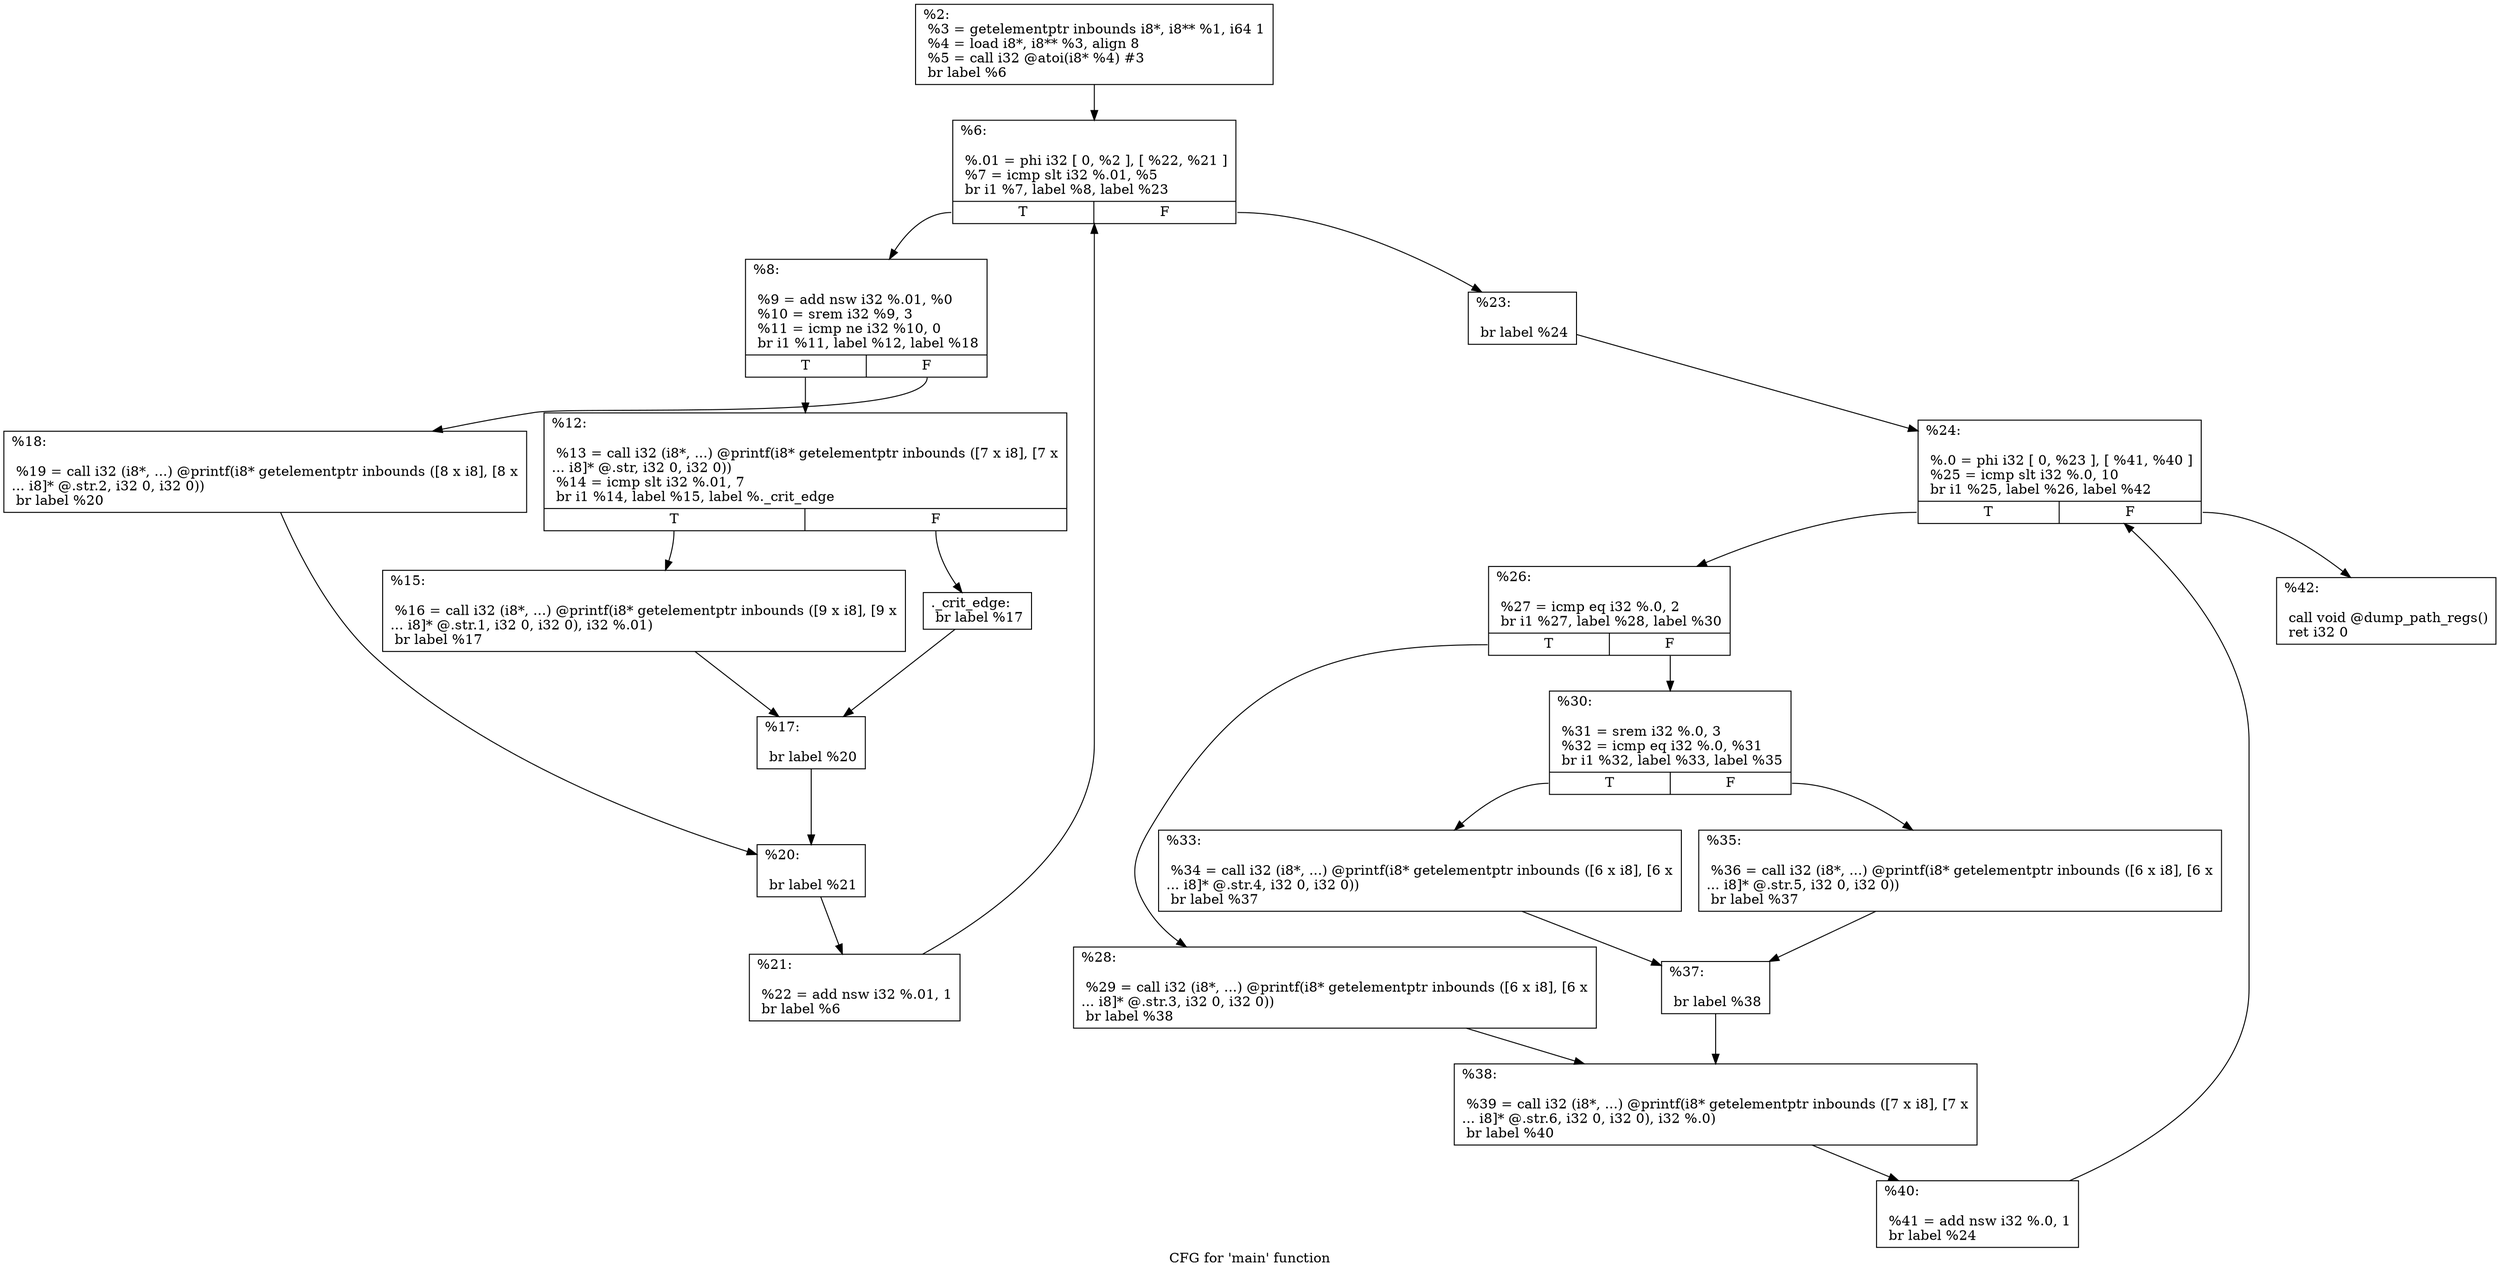 digraph "CFG for 'main' function" {
	label="CFG for 'main' function";

	Node0x361c9d0 [shape=record,label="{%2:\l  %3 = getelementptr inbounds i8*, i8** %1, i64 1\l  %4 = load i8*, i8** %3, align 8\l  %5 = call i32 @atoi(i8* %4) #3\l  br label %6\l}"];
	Node0x361c9d0 -> Node0x361ca20;
	Node0x361ca20 [shape=record,label="{%6:\l\l  %.01 = phi i32 [ 0, %2 ], [ %22, %21 ]\l  %7 = icmp slt i32 %.01, %5\l  br i1 %7, label %8, label %23\l|{<s0>T|<s1>F}}"];
	Node0x361ca20:s0 -> Node0x361ca70;
	Node0x361ca20:s1 -> Node0x361e910;
	Node0x361ca70 [shape=record,label="{%8:\l\l  %9 = add nsw i32 %.01, %0\l  %10 = srem i32 %9, 3\l  %11 = icmp ne i32 %10, 0\l  br i1 %11, label %12, label %18\l|{<s0>T|<s1>F}}"];
	Node0x361ca70:s0 -> Node0x361cac0;
	Node0x361ca70:s1 -> Node0x361e820;
	Node0x361cac0 [shape=record,label="{%12:\l\l  %13 = call i32 (i8*, ...) @printf(i8* getelementptr inbounds ([7 x i8], [7 x\l... i8]* @.str, i32 0, i32 0))\l  %14 = icmp slt i32 %.01, 7\l  br i1 %14, label %15, label %._crit_edge\l|{<s0>T|<s1>F}}"];
	Node0x361cac0:s0 -> Node0x361e780;
	Node0x361cac0:s1 -> Node0x361e730;
	Node0x361e730 [shape=record,label="{._crit_edge:                                      \l  br label %17\l}"];
	Node0x361e730 -> Node0x361e7d0;
	Node0x361e780 [shape=record,label="{%15:\l\l  %16 = call i32 (i8*, ...) @printf(i8* getelementptr inbounds ([9 x i8], [9 x\l... i8]* @.str.1, i32 0, i32 0), i32 %.01)\l  br label %17\l}"];
	Node0x361e780 -> Node0x361e7d0;
	Node0x361e7d0 [shape=record,label="{%17:\l\l  br label %20\l}"];
	Node0x361e7d0 -> Node0x361e870;
	Node0x361e820 [shape=record,label="{%18:\l\l  %19 = call i32 (i8*, ...) @printf(i8* getelementptr inbounds ([8 x i8], [8 x\l... i8]* @.str.2, i32 0, i32 0))\l  br label %20\l}"];
	Node0x361e820 -> Node0x361e870;
	Node0x361e870 [shape=record,label="{%20:\l\l  br label %21\l}"];
	Node0x361e870 -> Node0x361e8c0;
	Node0x361e8c0 [shape=record,label="{%21:\l\l  %22 = add nsw i32 %.01, 1\l  br label %6\l}"];
	Node0x361e8c0 -> Node0x361ca20;
	Node0x361e910 [shape=record,label="{%23:\l\l  br label %24\l}"];
	Node0x361e910 -> Node0x361e960;
	Node0x361e960 [shape=record,label="{%24:\l\l  %.0 = phi i32 [ 0, %23 ], [ %41, %40 ]\l  %25 = icmp slt i32 %.0, 10\l  br i1 %25, label %26, label %42\l|{<s0>T|<s1>F}}"];
	Node0x361e960:s0 -> Node0x361e9b0;
	Node0x361e960:s1 -> Node0x361ec30;
	Node0x361e9b0 [shape=record,label="{%26:\l\l  %27 = icmp eq i32 %.0, 2\l  br i1 %27, label %28, label %30\l|{<s0>T|<s1>F}}"];
	Node0x361e9b0:s0 -> Node0x361ea00;
	Node0x361e9b0:s1 -> Node0x361ea50;
	Node0x361ea00 [shape=record,label="{%28:\l\l  %29 = call i32 (i8*, ...) @printf(i8* getelementptr inbounds ([6 x i8], [6 x\l... i8]* @.str.3, i32 0, i32 0))\l  br label %38\l}"];
	Node0x361ea00 -> Node0x361eb90;
	Node0x361ea50 [shape=record,label="{%30:\l\l  %31 = srem i32 %.0, 3\l  %32 = icmp eq i32 %.0, %31\l  br i1 %32, label %33, label %35\l|{<s0>T|<s1>F}}"];
	Node0x361ea50:s0 -> Node0x361eaa0;
	Node0x361ea50:s1 -> Node0x361eaf0;
	Node0x361eaa0 [shape=record,label="{%33:\l\l  %34 = call i32 (i8*, ...) @printf(i8* getelementptr inbounds ([6 x i8], [6 x\l... i8]* @.str.4, i32 0, i32 0))\l  br label %37\l}"];
	Node0x361eaa0 -> Node0x361eb40;
	Node0x361eaf0 [shape=record,label="{%35:\l\l  %36 = call i32 (i8*, ...) @printf(i8* getelementptr inbounds ([6 x i8], [6 x\l... i8]* @.str.5, i32 0, i32 0))\l  br label %37\l}"];
	Node0x361eaf0 -> Node0x361eb40;
	Node0x361eb40 [shape=record,label="{%37:\l\l  br label %38\l}"];
	Node0x361eb40 -> Node0x361eb90;
	Node0x361eb90 [shape=record,label="{%38:\l\l  %39 = call i32 (i8*, ...) @printf(i8* getelementptr inbounds ([7 x i8], [7 x\l... i8]* @.str.6, i32 0, i32 0), i32 %.0)\l  br label %40\l}"];
	Node0x361eb90 -> Node0x361ebe0;
	Node0x361ebe0 [shape=record,label="{%40:\l\l  %41 = add nsw i32 %.0, 1\l  br label %24\l}"];
	Node0x361ebe0 -> Node0x361e960;
	Node0x361ec30 [shape=record,label="{%42:\l\l  call void @dump_path_regs()\l  ret i32 0\l}"];
}
